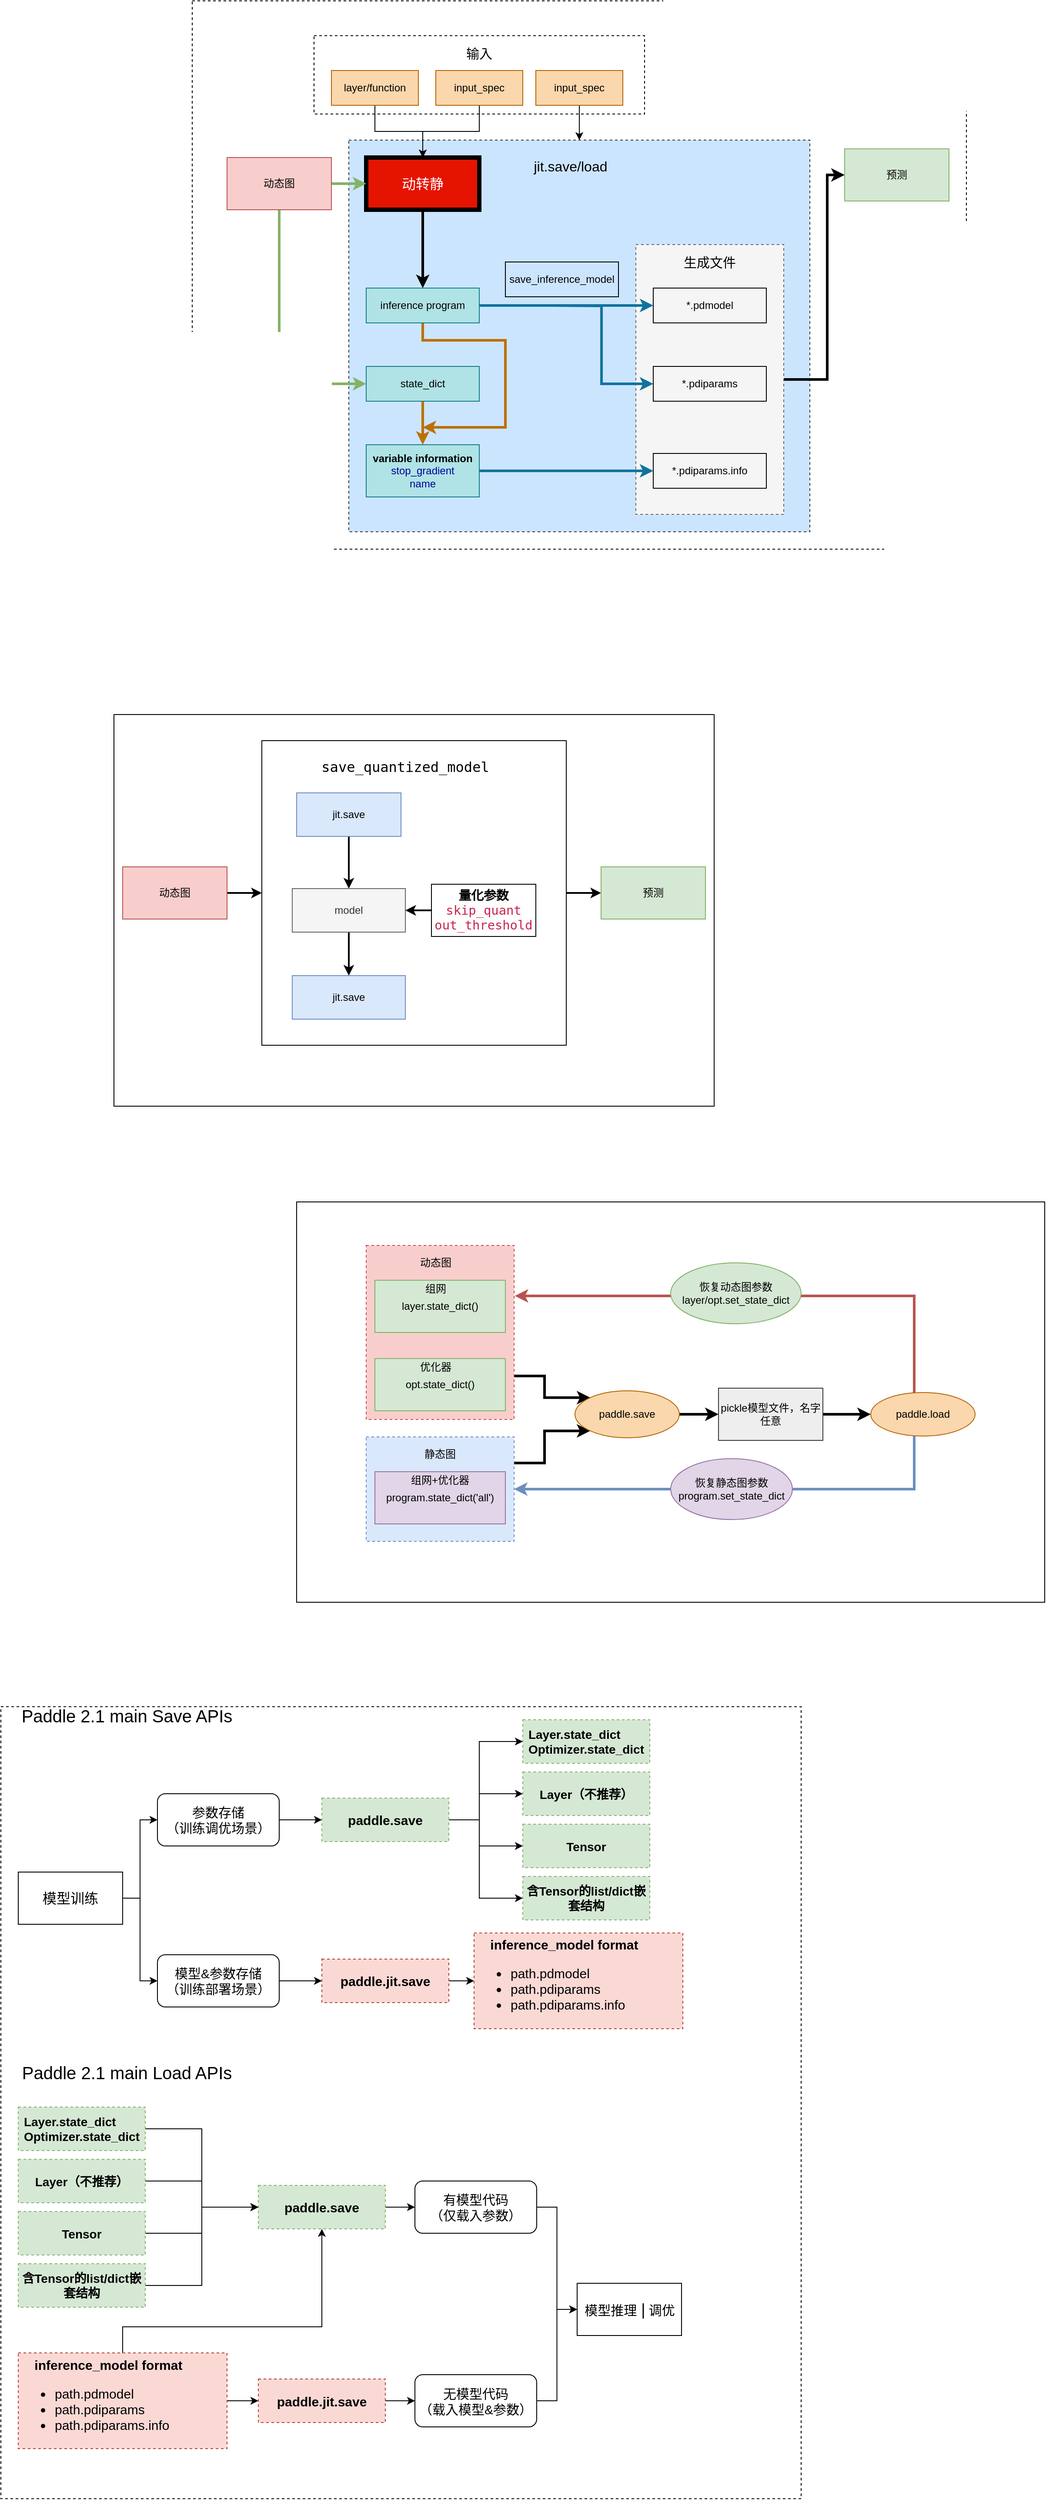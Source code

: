 <mxfile version="14.7.2" type="github">
  <diagram id="uEBJ2LFbih4l7-N4XgLi" name="Page-1">
    <mxGraphModel dx="2466" dy="1025" grid="1" gridSize="10" guides="1" tooltips="1" connect="1" arrows="1" fold="1" page="1" pageScale="1" pageWidth="827" pageHeight="1169" math="0" shadow="0">
      <root>
        <mxCell id="0" />
        <mxCell id="1" parent="0" />
        <mxCell id="V-hVtXNCJ0RljTgiBPyl-63" value="" style="rounded=0;whiteSpace=wrap;html=1;dashed=1;" vertex="1" parent="1">
          <mxGeometry x="-220" y="2090" width="920" height="910" as="geometry" />
        </mxCell>
        <mxCell id="vFZj6HboasWms6hBBT86-83" value="" style="rounded=0;whiteSpace=wrap;html=1;strokeWidth=1;" parent="1" vertex="1">
          <mxGeometry x="120" y="1510" width="860" height="460" as="geometry" />
        </mxCell>
        <mxCell id="vFZj6HboasWms6hBBT86-77" style="edgeStyle=orthogonalEdgeStyle;rounded=0;orthogonalLoop=1;jettySize=auto;html=1;entryX=0;entryY=0;entryDx=0;entryDy=0;strokeWidth=3;exitX=1;exitY=0.75;exitDx=0;exitDy=0;" parent="1" source="vFZj6HboasWms6hBBT86-63" target="vFZj6HboasWms6hBBT86-69" edge="1">
          <mxGeometry relative="1" as="geometry" />
        </mxCell>
        <mxCell id="vFZj6HboasWms6hBBT86-63" value="" style="rounded=0;whiteSpace=wrap;html=1;strokeColor=#b85450;strokeWidth=1;fillColor=#f8cecc;dashed=1;" parent="1" vertex="1">
          <mxGeometry x="200" y="1560" width="170" height="200" as="geometry" />
        </mxCell>
        <mxCell id="vFZj6HboasWms6hBBT86-81" style="edgeStyle=orthogonalEdgeStyle;rounded=0;orthogonalLoop=1;jettySize=auto;html=1;entryX=0;entryY=1;entryDx=0;entryDy=0;strokeWidth=3;exitX=1;exitY=0.25;exitDx=0;exitDy=0;" parent="1" source="vFZj6HboasWms6hBBT86-65" target="vFZj6HboasWms6hBBT86-69" edge="1">
          <mxGeometry relative="1" as="geometry" />
        </mxCell>
        <mxCell id="vFZj6HboasWms6hBBT86-65" value="" style="rounded=0;whiteSpace=wrap;html=1;strokeColor=#6c8ebf;strokeWidth=1;fillColor=#dae8fc;dashed=1;" parent="1" vertex="1">
          <mxGeometry x="200" y="1780" width="170" height="120" as="geometry" />
        </mxCell>
        <mxCell id="vFZj6HboasWms6hBBT86-53" value="" style="rounded=0;whiteSpace=wrap;html=1;strokeWidth=1;" parent="1" vertex="1">
          <mxGeometry x="-90" y="950" width="690" height="450" as="geometry" />
        </mxCell>
        <mxCell id="vFZj6HboasWms6hBBT86-52" style="edgeStyle=orthogonalEdgeStyle;rounded=0;orthogonalLoop=1;jettySize=auto;html=1;entryX=0;entryY=0.5;entryDx=0;entryDy=0;strokeWidth=2;" parent="1" source="vFZj6HboasWms6hBBT86-38" target="vFZj6HboasWms6hBBT86-50" edge="1">
          <mxGeometry relative="1" as="geometry" />
        </mxCell>
        <mxCell id="vFZj6HboasWms6hBBT86-38" value="" style="rounded=0;whiteSpace=wrap;html=1;" parent="1" vertex="1">
          <mxGeometry x="80" y="980" width="350" height="350" as="geometry" />
        </mxCell>
        <mxCell id="vFZj6HboasWms6hBBT86-36" value="" style="rounded=0;whiteSpace=wrap;html=1;dashed=1;strokeWidth=1;" parent="1" vertex="1">
          <mxGeometry y="130" width="890" height="630" as="geometry" />
        </mxCell>
        <mxCell id="vFZj6HboasWms6hBBT86-22" value="" style="rounded=0;whiteSpace=wrap;html=1;dashed=1;strokeWidth=1;fillColor=#cce5ff;strokeColor=#36393d;" parent="1" vertex="1">
          <mxGeometry x="180" y="290" width="530" height="450" as="geometry" />
        </mxCell>
        <mxCell id="vFZj6HboasWms6hBBT86-32" value="" style="rounded=0;whiteSpace=wrap;html=1;dashed=1;strokeWidth=1;fillColor=none;" parent="1" vertex="1">
          <mxGeometry x="140" y="170" width="380" height="90" as="geometry" />
        </mxCell>
        <mxCell id="vFZj6HboasWms6hBBT86-35" style="edgeStyle=orthogonalEdgeStyle;rounded=0;orthogonalLoop=1;jettySize=auto;html=1;entryX=0;entryY=0.5;entryDx=0;entryDy=0;strokeWidth=3;" parent="1" source="vFZj6HboasWms6hBBT86-20" target="vFZj6HboasWms6hBBT86-34" edge="1">
          <mxGeometry relative="1" as="geometry">
            <Array as="points">
              <mxPoint x="730" y="565" />
              <mxPoint x="730" y="330" />
            </Array>
          </mxGeometry>
        </mxCell>
        <mxCell id="vFZj6HboasWms6hBBT86-20" value="" style="rounded=0;whiteSpace=wrap;html=1;strokeWidth=1;fillColor=#f5f5f5;dashed=1;strokeColor=#666666;fontColor=#333333;" parent="1" vertex="1">
          <mxGeometry x="510" y="410" width="170" height="310" as="geometry" />
        </mxCell>
        <mxCell id="vFZj6HboasWms6hBBT86-19" style="edgeStyle=orthogonalEdgeStyle;rounded=0;orthogonalLoop=1;jettySize=auto;html=1;entryX=0.5;entryY=0;entryDx=0;entryDy=0;strokeWidth=3;" parent="1" source="vFZj6HboasWms6hBBT86-1" target="vFZj6HboasWms6hBBT86-3" edge="1">
          <mxGeometry relative="1" as="geometry" />
        </mxCell>
        <mxCell id="vFZj6HboasWms6hBBT86-1" value="&lt;font style=&quot;font-size: 16px&quot;&gt;动转静&lt;/font&gt;" style="rounded=0;whiteSpace=wrap;html=1;fillColor=#e51400;strokeWidth=5;fontColor=#ffffff;" parent="1" vertex="1">
          <mxGeometry x="200" y="310" width="130" height="60" as="geometry" />
        </mxCell>
        <mxCell id="vFZj6HboasWms6hBBT86-17" style="edgeStyle=orthogonalEdgeStyle;rounded=0;orthogonalLoop=1;jettySize=auto;html=1;entryX=0;entryY=0.5;entryDx=0;entryDy=0;fillColor=#d5e8d4;strokeColor=#82b366;strokeWidth=3;gradientColor=#97d077;" parent="1" source="vFZj6HboasWms6hBBT86-2" target="vFZj6HboasWms6hBBT86-1" edge="1">
          <mxGeometry relative="1" as="geometry" />
        </mxCell>
        <mxCell id="vFZj6HboasWms6hBBT86-18" style="edgeStyle=orthogonalEdgeStyle;rounded=0;orthogonalLoop=1;jettySize=auto;html=1;entryX=0;entryY=0.5;entryDx=0;entryDy=0;fillColor=#d5e8d4;strokeColor=#82b366;strokeWidth=3;gradientColor=#97d077;" parent="1" source="vFZj6HboasWms6hBBT86-2" target="vFZj6HboasWms6hBBT86-4" edge="1">
          <mxGeometry relative="1" as="geometry">
            <Array as="points">
              <mxPoint x="100" y="570" />
            </Array>
          </mxGeometry>
        </mxCell>
        <mxCell id="vFZj6HboasWms6hBBT86-2" value="动态图" style="rounded=0;whiteSpace=wrap;html=1;fillColor=#f8cecc;strokeColor=#b85450;" parent="1" vertex="1">
          <mxGeometry x="40" y="310" width="120" height="60" as="geometry" />
        </mxCell>
        <mxCell id="vFZj6HboasWms6hBBT86-10" style="edgeStyle=orthogonalEdgeStyle;rounded=0;orthogonalLoop=1;jettySize=auto;html=1;entryX=0;entryY=0.5;entryDx=0;entryDy=0;fillColor=#b1ddf0;strokeColor=#10739e;strokeWidth=3;" parent="1" source="vFZj6HboasWms6hBBT86-3" target="vFZj6HboasWms6hBBT86-7" edge="1">
          <mxGeometry relative="1" as="geometry" />
        </mxCell>
        <mxCell id="vFZj6HboasWms6hBBT86-16" style="edgeStyle=orthogonalEdgeStyle;rounded=0;orthogonalLoop=1;jettySize=auto;html=1;fillColor=#f0a30a;strokeColor=#BD7000;strokeWidth=3;" parent="1" source="vFZj6HboasWms6hBBT86-3" edge="1">
          <mxGeometry relative="1" as="geometry">
            <mxPoint x="265" y="620" as="targetPoint" />
            <Array as="points">
              <mxPoint x="265" y="520" />
              <mxPoint x="360" y="520" />
            </Array>
          </mxGeometry>
        </mxCell>
        <mxCell id="vFZj6HboasWms6hBBT86-3" value="inference program" style="rounded=0;whiteSpace=wrap;html=1;fillColor=#b0e3e6;strokeColor=#0e8088;" parent="1" vertex="1">
          <mxGeometry x="200" y="460" width="130" height="40" as="geometry" />
        </mxCell>
        <mxCell id="vFZj6HboasWms6hBBT86-11" style="edgeStyle=orthogonalEdgeStyle;rounded=0;orthogonalLoop=1;jettySize=auto;html=1;entryX=0;entryY=0.5;entryDx=0;entryDy=0;fillColor=#b1ddf0;strokeColor=#10739e;strokeWidth=3;" parent="1" target="vFZj6HboasWms6hBBT86-8" edge="1">
          <mxGeometry relative="1" as="geometry">
            <mxPoint x="410" y="480" as="sourcePoint" />
          </mxGeometry>
        </mxCell>
        <mxCell id="vFZj6HboasWms6hBBT86-14" style="edgeStyle=orthogonalEdgeStyle;rounded=0;orthogonalLoop=1;jettySize=auto;html=1;entryX=0.5;entryY=0;entryDx=0;entryDy=0;fillColor=#f0a30a;strokeColor=#BD7000;strokeWidth=3;" parent="1" source="vFZj6HboasWms6hBBT86-4" target="vFZj6HboasWms6hBBT86-5" edge="1">
          <mxGeometry relative="1" as="geometry" />
        </mxCell>
        <mxCell id="vFZj6HboasWms6hBBT86-4" value="state_dict" style="rounded=0;whiteSpace=wrap;html=1;fillColor=#b0e3e6;strokeColor=#0e8088;" parent="1" vertex="1">
          <mxGeometry x="200" y="550" width="130" height="40" as="geometry" />
        </mxCell>
        <mxCell id="vFZj6HboasWms6hBBT86-12" style="edgeStyle=orthogonalEdgeStyle;rounded=0;orthogonalLoop=1;jettySize=auto;html=1;entryX=0;entryY=0.5;entryDx=0;entryDy=0;fillColor=#b1ddf0;strokeColor=#10739e;strokeWidth=3;" parent="1" source="vFZj6HboasWms6hBBT86-5" target="vFZj6HboasWms6hBBT86-9" edge="1">
          <mxGeometry relative="1" as="geometry" />
        </mxCell>
        <mxCell id="vFZj6HboasWms6hBBT86-5" value="&lt;b&gt;variable information&lt;/b&gt;&lt;br&gt;&lt;font color=&quot;#000099&quot;&gt;stop_gradient&lt;br&gt;name&lt;/font&gt;" style="rounded=0;whiteSpace=wrap;html=1;fillColor=#b0e3e6;strokeColor=#0e8088;" parent="1" vertex="1">
          <mxGeometry x="200" y="640" width="130" height="60" as="geometry" />
        </mxCell>
        <mxCell id="vFZj6HboasWms6hBBT86-6" value="save_inference_model" style="rounded=0;whiteSpace=wrap;html=1;fillColor=none;" parent="1" vertex="1">
          <mxGeometry x="360" y="430" width="130" height="40" as="geometry" />
        </mxCell>
        <mxCell id="vFZj6HboasWms6hBBT86-7" value="*.pdmodel" style="rounded=0;whiteSpace=wrap;html=1;fillColor=none;" parent="1" vertex="1">
          <mxGeometry x="530" y="460" width="130" height="40" as="geometry" />
        </mxCell>
        <mxCell id="vFZj6HboasWms6hBBT86-8" value="*.pdiparams" style="rounded=0;whiteSpace=wrap;html=1;fillColor=none;" parent="1" vertex="1">
          <mxGeometry x="530" y="550" width="130" height="40" as="geometry" />
        </mxCell>
        <mxCell id="vFZj6HboasWms6hBBT86-9" value="*.pdiparams.info" style="rounded=0;whiteSpace=wrap;html=1;fillColor=none;" parent="1" vertex="1">
          <mxGeometry x="530" y="650" width="130" height="40" as="geometry" />
        </mxCell>
        <mxCell id="vFZj6HboasWms6hBBT86-21" value="&lt;font style=&quot;font-size: 15px&quot;&gt;生成文件&lt;/font&gt;" style="text;html=1;strokeColor=none;fillColor=none;align=center;verticalAlign=middle;whiteSpace=wrap;rounded=0;dashed=1;" parent="1" vertex="1">
          <mxGeometry x="560" y="420" width="70" height="20" as="geometry" />
        </mxCell>
        <mxCell id="vFZj6HboasWms6hBBT86-23" value="&lt;font style=&quot;font-size: 16px&quot;&gt;jit.save/load&lt;/font&gt;" style="text;html=1;strokeColor=none;fillColor=none;align=center;verticalAlign=middle;whiteSpace=wrap;rounded=0;dashed=1;" parent="1" vertex="1">
          <mxGeometry x="400" y="310" width="70" height="20" as="geometry" />
        </mxCell>
        <mxCell id="vFZj6HboasWms6hBBT86-28" style="edgeStyle=orthogonalEdgeStyle;rounded=0;orthogonalLoop=1;jettySize=auto;html=1;entryX=0.5;entryY=0;entryDx=0;entryDy=0;" parent="1" source="vFZj6HboasWms6hBBT86-24" target="vFZj6HboasWms6hBBT86-1" edge="1">
          <mxGeometry relative="1" as="geometry" />
        </mxCell>
        <mxCell id="vFZj6HboasWms6hBBT86-24" value="layer/function" style="rounded=0;whiteSpace=wrap;html=1;fillColor=#fad7ac;strokeColor=#b46504;" parent="1" vertex="1">
          <mxGeometry x="160" y="210" width="100" height="40" as="geometry" />
        </mxCell>
        <mxCell id="vFZj6HboasWms6hBBT86-31" style="edgeStyle=orthogonalEdgeStyle;rounded=0;orthogonalLoop=1;jettySize=auto;html=1;entryX=0.5;entryY=0;entryDx=0;entryDy=0;" parent="1" source="vFZj6HboasWms6hBBT86-25" target="vFZj6HboasWms6hBBT86-1" edge="1">
          <mxGeometry relative="1" as="geometry" />
        </mxCell>
        <mxCell id="vFZj6HboasWms6hBBT86-25" value="input_spec" style="rounded=0;whiteSpace=wrap;html=1;fillColor=#fad7ac;strokeColor=#b46504;" parent="1" vertex="1">
          <mxGeometry x="280" y="210" width="100" height="40" as="geometry" />
        </mxCell>
        <mxCell id="vFZj6HboasWms6hBBT86-30" style="edgeStyle=orthogonalEdgeStyle;rounded=0;orthogonalLoop=1;jettySize=auto;html=1;" parent="1" source="vFZj6HboasWms6hBBT86-26" target="vFZj6HboasWms6hBBT86-22" edge="1">
          <mxGeometry relative="1" as="geometry" />
        </mxCell>
        <mxCell id="vFZj6HboasWms6hBBT86-26" value="input_spec" style="rounded=0;whiteSpace=wrap;html=1;fillColor=#fad7ac;strokeColor=#b46504;" parent="1" vertex="1">
          <mxGeometry x="395" y="210" width="100" height="40" as="geometry" />
        </mxCell>
        <mxCell id="vFZj6HboasWms6hBBT86-33" value="&lt;font style=&quot;font-size: 15px&quot;&gt;输入&lt;/font&gt;" style="text;html=1;strokeColor=none;fillColor=none;align=center;verticalAlign=middle;whiteSpace=wrap;rounded=0;dashed=1;" parent="1" vertex="1">
          <mxGeometry x="295" y="180" width="70" height="20" as="geometry" />
        </mxCell>
        <mxCell id="vFZj6HboasWms6hBBT86-34" value="预测" style="rounded=0;whiteSpace=wrap;html=1;fillColor=#d5e8d4;strokeColor=#82b366;" parent="1" vertex="1">
          <mxGeometry x="750" y="300" width="120" height="60" as="geometry" />
        </mxCell>
        <mxCell id="vFZj6HboasWms6hBBT86-42" style="edgeStyle=orthogonalEdgeStyle;rounded=0;orthogonalLoop=1;jettySize=auto;html=1;entryX=0.5;entryY=0;entryDx=0;entryDy=0;strokeWidth=2;" parent="1" source="vFZj6HboasWms6hBBT86-39" target="vFZj6HboasWms6hBBT86-40" edge="1">
          <mxGeometry relative="1" as="geometry" />
        </mxCell>
        <mxCell id="vFZj6HboasWms6hBBT86-39" value="jit.save" style="rounded=0;whiteSpace=wrap;html=1;strokeWidth=1;fillColor=#dae8fc;strokeColor=#6c8ebf;" parent="1" vertex="1">
          <mxGeometry x="120" y="1040" width="120" height="50" as="geometry" />
        </mxCell>
        <mxCell id="vFZj6HboasWms6hBBT86-45" style="edgeStyle=orthogonalEdgeStyle;rounded=0;orthogonalLoop=1;jettySize=auto;html=1;entryX=0.5;entryY=0;entryDx=0;entryDy=0;strokeWidth=2;" parent="1" source="vFZj6HboasWms6hBBT86-40" target="vFZj6HboasWms6hBBT86-44" edge="1">
          <mxGeometry relative="1" as="geometry" />
        </mxCell>
        <mxCell id="vFZj6HboasWms6hBBT86-40" value="model" style="rounded=0;whiteSpace=wrap;html=1;strokeWidth=1;fillColor=#f5f5f5;strokeColor=#666666;fontColor=#333333;" parent="1" vertex="1">
          <mxGeometry x="115" y="1150" width="130" height="50" as="geometry" />
        </mxCell>
        <mxCell id="vFZj6HboasWms6hBBT86-43" style="edgeStyle=orthogonalEdgeStyle;rounded=0;orthogonalLoop=1;jettySize=auto;html=1;entryX=1;entryY=0.5;entryDx=0;entryDy=0;strokeWidth=2;" parent="1" source="vFZj6HboasWms6hBBT86-41" target="vFZj6HboasWms6hBBT86-40" edge="1">
          <mxGeometry relative="1" as="geometry" />
        </mxCell>
        <mxCell id="vFZj6HboasWms6hBBT86-41" value="&lt;span style=&quot;font-family: &amp;#34;source code pro&amp;#34; , monospace ; font-size: 14.4px ; text-align: left ; background-color: rgb(254 , 254 , 254)&quot;&gt;&lt;b&gt;量化参数&lt;/b&gt;&lt;br&gt;&lt;font color=&quot;#c7254e&quot;&gt;skip_quant&lt;/font&gt;&lt;br&gt;&lt;/span&gt;&lt;span style=&quot;color: rgb(199 , 37 , 78) ; font-family: &amp;#34;source code pro&amp;#34; , monospace ; font-size: 14.4px ; text-align: left ; background-color: rgb(254 , 254 , 254)&quot;&gt;out_threshold&lt;/span&gt;&lt;span style=&quot;color: rgb(199 , 37 , 78) ; font-family: &amp;#34;source code pro&amp;#34; , monospace ; font-size: 14.4px ; text-align: left ; background-color: rgb(254 , 254 , 254)&quot;&gt;&lt;br&gt;&lt;/span&gt;" style="rounded=0;whiteSpace=wrap;html=1;strokeWidth=1;fillColor=none;" parent="1" vertex="1">
          <mxGeometry x="275" y="1145" width="120" height="60" as="geometry" />
        </mxCell>
        <mxCell id="vFZj6HboasWms6hBBT86-44" value="jit.save" style="rounded=0;whiteSpace=wrap;html=1;strokeWidth=1;fillColor=#dae8fc;strokeColor=#6c8ebf;" parent="1" vertex="1">
          <mxGeometry x="115" y="1250" width="130" height="50" as="geometry" />
        </mxCell>
        <mxCell id="vFZj6HboasWms6hBBT86-46" value="&lt;span style=&quot;font-family: &amp;#34;source code pro&amp;#34; , monospace ; text-align: left ; background-color: rgb(254 , 254 , 254)&quot;&gt;&lt;font style=&quot;font-size: 16px&quot;&gt;save_quantized_model&lt;/font&gt;&lt;/span&gt;" style="text;html=1;strokeColor=none;fillColor=none;align=center;verticalAlign=middle;whiteSpace=wrap;rounded=0;" parent="1" vertex="1">
          <mxGeometry x="150" y="1000" width="190" height="20" as="geometry" />
        </mxCell>
        <mxCell id="vFZj6HboasWms6hBBT86-51" style="edgeStyle=orthogonalEdgeStyle;rounded=0;orthogonalLoop=1;jettySize=auto;html=1;entryX=0;entryY=0.5;entryDx=0;entryDy=0;strokeWidth=2;" parent="1" source="vFZj6HboasWms6hBBT86-48" target="vFZj6HboasWms6hBBT86-38" edge="1">
          <mxGeometry relative="1" as="geometry" />
        </mxCell>
        <mxCell id="vFZj6HboasWms6hBBT86-48" value="动态图" style="rounded=0;whiteSpace=wrap;html=1;fillColor=#f8cecc;strokeColor=#b85450;" parent="1" vertex="1">
          <mxGeometry x="-80" y="1125" width="120" height="60" as="geometry" />
        </mxCell>
        <mxCell id="vFZj6HboasWms6hBBT86-50" value="预测" style="rounded=0;whiteSpace=wrap;html=1;fillColor=#d5e8d4;strokeColor=#82b366;" parent="1" vertex="1">
          <mxGeometry x="470" y="1125" width="120" height="60" as="geometry" />
        </mxCell>
        <mxCell id="vFZj6HboasWms6hBBT86-55" value="layer.state_dict()" style="rounded=0;whiteSpace=wrap;html=1;strokeColor=#82b366;strokeWidth=1;fillColor=#d5e8d4;" parent="1" vertex="1">
          <mxGeometry x="210" y="1600" width="150" height="60" as="geometry" />
        </mxCell>
        <mxCell id="vFZj6HboasWms6hBBT86-56" value="组网" style="text;html=1;strokeColor=none;fillColor=none;align=center;verticalAlign=middle;whiteSpace=wrap;rounded=0;" parent="1" vertex="1">
          <mxGeometry x="260" y="1600" width="40" height="20" as="geometry" />
        </mxCell>
        <mxCell id="vFZj6HboasWms6hBBT86-57" value="opt.state_dict()" style="rounded=0;whiteSpace=wrap;html=1;strokeColor=#82b366;strokeWidth=1;fillColor=#d5e8d4;" parent="1" vertex="1">
          <mxGeometry x="210" y="1690" width="150" height="60" as="geometry" />
        </mxCell>
        <mxCell id="vFZj6HboasWms6hBBT86-58" value="优化器" style="text;html=1;strokeColor=none;fillColor=none;align=center;verticalAlign=middle;whiteSpace=wrap;rounded=0;" parent="1" vertex="1">
          <mxGeometry x="260" y="1690" width="40" height="20" as="geometry" />
        </mxCell>
        <mxCell id="vFZj6HboasWms6hBBT86-60" value="program.state_dict(&#39;all&#39;)" style="rounded=0;whiteSpace=wrap;html=1;strokeColor=#9673a6;strokeWidth=1;fillColor=#e1d5e7;" parent="1" vertex="1">
          <mxGeometry x="210" y="1820" width="150" height="60" as="geometry" />
        </mxCell>
        <mxCell id="vFZj6HboasWms6hBBT86-61" value="组网+优化器" style="text;html=1;strokeColor=none;fillColor=none;align=center;verticalAlign=middle;whiteSpace=wrap;rounded=0;" parent="1" vertex="1">
          <mxGeometry x="240" y="1820" width="90" height="20" as="geometry" />
        </mxCell>
        <mxCell id="vFZj6HboasWms6hBBT86-64" value="动态图" style="text;html=1;strokeColor=none;fillColor=none;align=center;verticalAlign=middle;whiteSpace=wrap;rounded=0;dashed=1;" parent="1" vertex="1">
          <mxGeometry x="260" y="1570" width="40" height="20" as="geometry" />
        </mxCell>
        <mxCell id="vFZj6HboasWms6hBBT86-67" value="静态图" style="text;html=1;strokeColor=none;fillColor=none;align=center;verticalAlign=middle;whiteSpace=wrap;rounded=0;dashed=1;" parent="1" vertex="1">
          <mxGeometry x="265" y="1790" width="40" height="20" as="geometry" />
        </mxCell>
        <mxCell id="vFZj6HboasWms6hBBT86-78" style="edgeStyle=orthogonalEdgeStyle;rounded=0;orthogonalLoop=1;jettySize=auto;html=1;entryX=0;entryY=0.5;entryDx=0;entryDy=0;strokeWidth=3;" parent="1" source="vFZj6HboasWms6hBBT86-69" target="vFZj6HboasWms6hBBT86-70" edge="1">
          <mxGeometry relative="1" as="geometry" />
        </mxCell>
        <mxCell id="vFZj6HboasWms6hBBT86-69" value="paddle.save" style="ellipse;whiteSpace=wrap;html=1;strokeWidth=1;fillColor=#fad7ac;strokeColor=#b46504;" parent="1" vertex="1">
          <mxGeometry x="440" y="1727" width="120" height="54" as="geometry" />
        </mxCell>
        <mxCell id="vFZj6HboasWms6hBBT86-79" style="edgeStyle=orthogonalEdgeStyle;rounded=0;orthogonalLoop=1;jettySize=auto;html=1;entryX=0;entryY=0.5;entryDx=0;entryDy=0;strokeWidth=3;" parent="1" source="vFZj6HboasWms6hBBT86-70" target="vFZj6HboasWms6hBBT86-71" edge="1">
          <mxGeometry relative="1" as="geometry" />
        </mxCell>
        <mxCell id="vFZj6HboasWms6hBBT86-70" value="pickle模型文件，名字任意" style="rounded=0;whiteSpace=wrap;html=1;strokeWidth=1;fillColor=#eeeeee;strokeColor=#36393d;" parent="1" vertex="1">
          <mxGeometry x="605" y="1724" width="120" height="60" as="geometry" />
        </mxCell>
        <mxCell id="vFZj6HboasWms6hBBT86-72" style="edgeStyle=orthogonalEdgeStyle;rounded=0;orthogonalLoop=1;jettySize=auto;html=1;entryX=1.005;entryY=0.29;entryDx=0;entryDy=0;entryPerimeter=0;strokeWidth=3;fillColor=#f8cecc;strokeColor=#b85450;" parent="1" source="vFZj6HboasWms6hBBT86-71" target="vFZj6HboasWms6hBBT86-63" edge="1">
          <mxGeometry relative="1" as="geometry">
            <Array as="points">
              <mxPoint x="830" y="1618" />
            </Array>
          </mxGeometry>
        </mxCell>
        <mxCell id="vFZj6HboasWms6hBBT86-73" style="edgeStyle=orthogonalEdgeStyle;rounded=0;orthogonalLoop=1;jettySize=auto;html=1;strokeWidth=3;entryX=1;entryY=0.5;entryDx=0;entryDy=0;fillColor=#dae8fc;strokeColor=#6c8ebf;" parent="1" source="vFZj6HboasWms6hBBT86-71" target="vFZj6HboasWms6hBBT86-65" edge="1">
          <mxGeometry relative="1" as="geometry">
            <mxPoint x="380" y="1850" as="targetPoint" />
            <Array as="points">
              <mxPoint x="830" y="1840" />
            </Array>
          </mxGeometry>
        </mxCell>
        <mxCell id="vFZj6HboasWms6hBBT86-71" value="paddle.load" style="ellipse;whiteSpace=wrap;html=1;strokeWidth=1;fillColor=#fad7ac;strokeColor=#b46504;" parent="1" vertex="1">
          <mxGeometry x="780" y="1729" width="120" height="50" as="geometry" />
        </mxCell>
        <mxCell id="vFZj6HboasWms6hBBT86-74" value="恢复动态图参数layer/opt.set_state_dict" style="ellipse;whiteSpace=wrap;html=1;strokeWidth=1;fillColor=#d5e8d4;strokeColor=#82b366;" parent="1" vertex="1">
          <mxGeometry x="550" y="1580" width="150" height="70" as="geometry" />
        </mxCell>
        <mxCell id="vFZj6HboasWms6hBBT86-75" value="恢复静态图参数program.set_state_dict" style="ellipse;whiteSpace=wrap;html=1;strokeWidth=1;fillColor=#e1d5e7;strokeColor=#9673a6;" parent="1" vertex="1">
          <mxGeometry x="550" y="1805" width="140" height="70" as="geometry" />
        </mxCell>
        <mxCell id="V-hVtXNCJ0RljTgiBPyl-16" style="edgeStyle=orthogonalEdgeStyle;rounded=0;orthogonalLoop=1;jettySize=auto;html=1;entryX=0;entryY=0.5;entryDx=0;entryDy=0;" edge="1" parent="1" source="V-hVtXNCJ0RljTgiBPyl-1" target="V-hVtXNCJ0RljTgiBPyl-2">
          <mxGeometry relative="1" as="geometry" />
        </mxCell>
        <mxCell id="V-hVtXNCJ0RljTgiBPyl-17" style="edgeStyle=orthogonalEdgeStyle;rounded=0;orthogonalLoop=1;jettySize=auto;html=1;entryX=0;entryY=0.5;entryDx=0;entryDy=0;" edge="1" parent="1" source="V-hVtXNCJ0RljTgiBPyl-1" target="V-hVtXNCJ0RljTgiBPyl-3">
          <mxGeometry relative="1" as="geometry" />
        </mxCell>
        <mxCell id="V-hVtXNCJ0RljTgiBPyl-1" value="&lt;font style=&quot;font-size: 16px&quot;&gt;模型训练&lt;/font&gt;" style="rounded=0;whiteSpace=wrap;html=1;" vertex="1" parent="1">
          <mxGeometry x="-200" y="2280" width="120" height="60" as="geometry" />
        </mxCell>
        <mxCell id="V-hVtXNCJ0RljTgiBPyl-11" style="edgeStyle=orthogonalEdgeStyle;rounded=0;orthogonalLoop=1;jettySize=auto;html=1;entryX=0;entryY=0.5;entryDx=0;entryDy=0;" edge="1" parent="1" source="V-hVtXNCJ0RljTgiBPyl-2" target="V-hVtXNCJ0RljTgiBPyl-4">
          <mxGeometry relative="1" as="geometry" />
        </mxCell>
        <mxCell id="V-hVtXNCJ0RljTgiBPyl-2" value="&lt;font style=&quot;font-size: 15px&quot;&gt;参数存储&lt;br&gt;（训练调优场景）&lt;/font&gt;" style="rounded=1;whiteSpace=wrap;html=1;" vertex="1" parent="1">
          <mxGeometry x="-40" y="2190" width="140" height="60" as="geometry" />
        </mxCell>
        <mxCell id="V-hVtXNCJ0RljTgiBPyl-18" style="edgeStyle=orthogonalEdgeStyle;rounded=0;orthogonalLoop=1;jettySize=auto;html=1;entryX=0;entryY=0.5;entryDx=0;entryDy=0;" edge="1" parent="1" source="V-hVtXNCJ0RljTgiBPyl-3" target="V-hVtXNCJ0RljTgiBPyl-5">
          <mxGeometry relative="1" as="geometry" />
        </mxCell>
        <mxCell id="V-hVtXNCJ0RljTgiBPyl-3" value="&lt;font style=&quot;font-size: 15px&quot;&gt;模型&amp;amp;参数存储&lt;br&gt;（训练部署场景）&lt;/font&gt;" style="rounded=1;whiteSpace=wrap;html=1;" vertex="1" parent="1">
          <mxGeometry x="-40" y="2375" width="140" height="60" as="geometry" />
        </mxCell>
        <mxCell id="V-hVtXNCJ0RljTgiBPyl-12" style="edgeStyle=orthogonalEdgeStyle;rounded=0;orthogonalLoop=1;jettySize=auto;html=1;entryX=0;entryY=0.5;entryDx=0;entryDy=0;" edge="1" parent="1" source="V-hVtXNCJ0RljTgiBPyl-4" target="V-hVtXNCJ0RljTgiBPyl-7">
          <mxGeometry relative="1" as="geometry">
            <Array as="points">
              <mxPoint x="330" y="2220" />
              <mxPoint x="330" y="2190" />
            </Array>
          </mxGeometry>
        </mxCell>
        <mxCell id="V-hVtXNCJ0RljTgiBPyl-13" style="edgeStyle=orthogonalEdgeStyle;rounded=0;orthogonalLoop=1;jettySize=auto;html=1;entryX=0;entryY=0.5;entryDx=0;entryDy=0;" edge="1" parent="1" source="V-hVtXNCJ0RljTgiBPyl-4" target="V-hVtXNCJ0RljTgiBPyl-6">
          <mxGeometry relative="1" as="geometry">
            <Array as="points">
              <mxPoint x="330" y="2220" />
              <mxPoint x="330" y="2130" />
            </Array>
          </mxGeometry>
        </mxCell>
        <mxCell id="V-hVtXNCJ0RljTgiBPyl-14" style="edgeStyle=orthogonalEdgeStyle;rounded=0;orthogonalLoop=1;jettySize=auto;html=1;entryX=0;entryY=0.5;entryDx=0;entryDy=0;" edge="1" parent="1" source="V-hVtXNCJ0RljTgiBPyl-4" target="V-hVtXNCJ0RljTgiBPyl-8">
          <mxGeometry relative="1" as="geometry">
            <Array as="points">
              <mxPoint x="330" y="2220" />
              <mxPoint x="330" y="2250" />
            </Array>
          </mxGeometry>
        </mxCell>
        <mxCell id="V-hVtXNCJ0RljTgiBPyl-15" style="edgeStyle=orthogonalEdgeStyle;rounded=0;orthogonalLoop=1;jettySize=auto;html=1;entryX=0;entryY=0.5;entryDx=0;entryDy=0;" edge="1" parent="1" source="V-hVtXNCJ0RljTgiBPyl-4" target="V-hVtXNCJ0RljTgiBPyl-9">
          <mxGeometry relative="1" as="geometry">
            <Array as="points">
              <mxPoint x="330" y="2220" />
              <mxPoint x="330" y="2310" />
            </Array>
          </mxGeometry>
        </mxCell>
        <mxCell id="V-hVtXNCJ0RljTgiBPyl-4" value="&lt;b&gt;&lt;font style=&quot;font-size: 15px&quot;&gt;paddle.save&lt;/font&gt;&lt;/b&gt;" style="rounded=0;whiteSpace=wrap;html=1;dashed=1;fillColor=#d5e8d4;strokeColor=#82b366;" vertex="1" parent="1">
          <mxGeometry x="149" y="2195" width="146" height="50" as="geometry" />
        </mxCell>
        <mxCell id="V-hVtXNCJ0RljTgiBPyl-20" style="edgeStyle=orthogonalEdgeStyle;rounded=0;orthogonalLoop=1;jettySize=auto;html=1;entryX=0;entryY=0.5;entryDx=0;entryDy=0;" edge="1" parent="1" source="V-hVtXNCJ0RljTgiBPyl-5" target="V-hVtXNCJ0RljTgiBPyl-10">
          <mxGeometry relative="1" as="geometry" />
        </mxCell>
        <mxCell id="V-hVtXNCJ0RljTgiBPyl-5" value="&lt;b&gt;&lt;font style=&quot;font-size: 15px&quot;&gt;paddle.jit.save&lt;/font&gt;&lt;/b&gt;" style="rounded=0;whiteSpace=wrap;html=1;dashed=1;fillColor=#fad9d5;strokeColor=#ae4132;" vertex="1" parent="1">
          <mxGeometry x="149" y="2380" width="146" height="50" as="geometry" />
        </mxCell>
        <mxCell id="V-hVtXNCJ0RljTgiBPyl-6" value="&lt;div style=&quot;text-align: left ; font-size: 14px&quot;&gt;&lt;b&gt;&lt;font style=&quot;font-size: 14px&quot;&gt;Layer.state_dict&lt;/font&gt;&lt;/b&gt;&lt;/div&gt;&lt;b style=&quot;font-size: 14px&quot;&gt;&lt;div style=&quot;text-align: left&quot;&gt;&lt;b&gt;&lt;font style=&quot;font-size: 14px&quot;&gt;Optimizer.state_dict&lt;/font&gt;&lt;/b&gt;&lt;/div&gt;&lt;/b&gt;" style="rounded=0;whiteSpace=wrap;html=1;dashed=1;fillColor=#d5e8d4;strokeColor=#82b366;" vertex="1" parent="1">
          <mxGeometry x="380" y="2105" width="146" height="50" as="geometry" />
        </mxCell>
        <mxCell id="V-hVtXNCJ0RljTgiBPyl-7" value="&lt;b&gt;&lt;font style=&quot;font-size: 14px&quot;&gt;Layer（不推荐）&lt;/font&gt;&lt;/b&gt;&lt;b&gt;&lt;font style=&quot;font-size: 15px&quot;&gt;&lt;br&gt;&lt;/font&gt;&lt;/b&gt;" style="rounded=0;whiteSpace=wrap;html=1;dashed=1;fillColor=#d5e8d4;strokeColor=#82b366;" vertex="1" parent="1">
          <mxGeometry x="380" y="2165" width="146" height="50" as="geometry" />
        </mxCell>
        <mxCell id="V-hVtXNCJ0RljTgiBPyl-8" value="&lt;b&gt;&lt;font style=&quot;font-size: 14px&quot;&gt;Tensor&lt;/font&gt;&lt;/b&gt;&lt;b&gt;&lt;font style=&quot;font-size: 15px&quot;&gt;&lt;br&gt;&lt;/font&gt;&lt;/b&gt;" style="rounded=0;whiteSpace=wrap;html=1;dashed=1;fillColor=#d5e8d4;strokeColor=#82b366;" vertex="1" parent="1">
          <mxGeometry x="380" y="2225" width="146" height="50" as="geometry" />
        </mxCell>
        <mxCell id="V-hVtXNCJ0RljTgiBPyl-9" value="&lt;b&gt;&lt;font&gt;&lt;font style=&quot;font-size: 14px&quot;&gt;含Tensor的list/dict嵌套结构&lt;/font&gt;&lt;br&gt;&lt;/font&gt;&lt;/b&gt;" style="rounded=0;whiteSpace=wrap;html=1;dashed=1;fillColor=#d5e8d4;strokeColor=#82b366;" vertex="1" parent="1">
          <mxGeometry x="380" y="2285" width="146" height="50" as="geometry" />
        </mxCell>
        <mxCell id="V-hVtXNCJ0RljTgiBPyl-10" value="&lt;div style=&quot;text-align: center&quot;&gt;&lt;b style=&quot;font-size: 15px&quot;&gt;&amp;nbsp; &amp;nbsp; inference_model format&lt;/b&gt;&lt;/div&gt;&lt;font style=&quot;font-size: 15px&quot;&gt;&lt;div&gt;&lt;ul&gt;&lt;li&gt;&lt;span&gt;path.pdmodel&lt;/span&gt;&lt;/li&gt;&lt;li&gt;&lt;span&gt;path.pdiparams&lt;/span&gt;&lt;/li&gt;&lt;li&gt;&lt;span&gt;path.pdiparams.info&lt;/span&gt;&lt;/li&gt;&lt;/ul&gt;&lt;/div&gt;&lt;/font&gt;" style="rounded=0;whiteSpace=wrap;html=1;dashed=1;align=left;fillColor=#fad9d5;strokeColor=#ae4132;" vertex="1" parent="1">
          <mxGeometry x="324" y="2350" width="240" height="110" as="geometry" />
        </mxCell>
        <mxCell id="V-hVtXNCJ0RljTgiBPyl-23" value="&lt;font style=&quot;font-size: 15px&quot;&gt;模型推理&lt;/font&gt;&lt;font style=&quot;font-size: 18px&quot;&gt; |&lt;/font&gt;&lt;font style=&quot;font-size: 15px&quot;&gt; 调优&lt;/font&gt;" style="rounded=0;whiteSpace=wrap;html=1;" vertex="1" parent="1">
          <mxGeometry x="442.5" y="2752.5" width="120" height="60" as="geometry" />
        </mxCell>
        <mxCell id="V-hVtXNCJ0RljTgiBPyl-60" style="edgeStyle=orthogonalEdgeStyle;rounded=0;orthogonalLoop=1;jettySize=auto;html=1;entryX=0;entryY=0.5;entryDx=0;entryDy=0;" edge="1" parent="1" source="V-hVtXNCJ0RljTgiBPyl-25" target="V-hVtXNCJ0RljTgiBPyl-23">
          <mxGeometry relative="1" as="geometry" />
        </mxCell>
        <mxCell id="V-hVtXNCJ0RljTgiBPyl-25" value="&lt;font style=&quot;font-size: 15px&quot;&gt;有模型代码&lt;br&gt;（仅载入参数）&lt;/font&gt;" style="rounded=1;whiteSpace=wrap;html=1;" vertex="1" parent="1">
          <mxGeometry x="256" y="2635" width="140" height="60" as="geometry" />
        </mxCell>
        <mxCell id="V-hVtXNCJ0RljTgiBPyl-61" style="edgeStyle=orthogonalEdgeStyle;rounded=0;orthogonalLoop=1;jettySize=auto;html=1;entryX=0;entryY=0.5;entryDx=0;entryDy=0;" edge="1" parent="1" source="V-hVtXNCJ0RljTgiBPyl-27" target="V-hVtXNCJ0RljTgiBPyl-23">
          <mxGeometry relative="1" as="geometry" />
        </mxCell>
        <mxCell id="V-hVtXNCJ0RljTgiBPyl-27" value="&lt;font style=&quot;font-size: 15px&quot;&gt;无模型代码&lt;br&gt;（载入模型&amp;amp;参数）&lt;/font&gt;" style="rounded=1;whiteSpace=wrap;html=1;" vertex="1" parent="1">
          <mxGeometry x="256" y="2857.5" width="140" height="60" as="geometry" />
        </mxCell>
        <mxCell id="V-hVtXNCJ0RljTgiBPyl-59" style="edgeStyle=orthogonalEdgeStyle;rounded=0;orthogonalLoop=1;jettySize=auto;html=1;entryX=0;entryY=0.5;entryDx=0;entryDy=0;" edge="1" parent="1" source="V-hVtXNCJ0RljTgiBPyl-32" target="V-hVtXNCJ0RljTgiBPyl-25">
          <mxGeometry relative="1" as="geometry" />
        </mxCell>
        <mxCell id="V-hVtXNCJ0RljTgiBPyl-32" value="&lt;b&gt;&lt;font style=&quot;font-size: 15px&quot;&gt;paddle.save&lt;/font&gt;&lt;/b&gt;" style="rounded=0;whiteSpace=wrap;html=1;dashed=1;fillColor=#d5e8d4;strokeColor=#82b366;" vertex="1" parent="1">
          <mxGeometry x="76" y="2640" width="146" height="50" as="geometry" />
        </mxCell>
        <mxCell id="V-hVtXNCJ0RljTgiBPyl-58" style="edgeStyle=orthogonalEdgeStyle;rounded=0;orthogonalLoop=1;jettySize=auto;html=1;entryX=0;entryY=0.5;entryDx=0;entryDy=0;" edge="1" parent="1" source="V-hVtXNCJ0RljTgiBPyl-34" target="V-hVtXNCJ0RljTgiBPyl-27">
          <mxGeometry relative="1" as="geometry" />
        </mxCell>
        <mxCell id="V-hVtXNCJ0RljTgiBPyl-34" value="&lt;b&gt;&lt;font style=&quot;font-size: 15px&quot;&gt;paddle.jit.save&lt;/font&gt;&lt;/b&gt;" style="rounded=0;whiteSpace=wrap;html=1;dashed=1;fillColor=#fad9d5;strokeColor=#ae4132;" vertex="1" parent="1">
          <mxGeometry x="76" y="2862.5" width="146" height="50" as="geometry" />
        </mxCell>
        <mxCell id="V-hVtXNCJ0RljTgiBPyl-53" style="edgeStyle=orthogonalEdgeStyle;rounded=0;orthogonalLoop=1;jettySize=auto;html=1;entryX=0;entryY=0.5;entryDx=0;entryDy=0;" edge="1" parent="1" source="V-hVtXNCJ0RljTgiBPyl-35" target="V-hVtXNCJ0RljTgiBPyl-32">
          <mxGeometry relative="1" as="geometry" />
        </mxCell>
        <mxCell id="V-hVtXNCJ0RljTgiBPyl-35" value="&lt;div style=&quot;text-align: left ; font-size: 14px&quot;&gt;&lt;b&gt;&lt;font style=&quot;font-size: 14px&quot;&gt;Layer.state_dict&lt;/font&gt;&lt;/b&gt;&lt;/div&gt;&lt;b style=&quot;font-size: 14px&quot;&gt;&lt;div style=&quot;text-align: left&quot;&gt;&lt;b&gt;&lt;font style=&quot;font-size: 14px&quot;&gt;Optimizer.state_dict&lt;/font&gt;&lt;/b&gt;&lt;/div&gt;&lt;/b&gt;" style="rounded=0;whiteSpace=wrap;html=1;dashed=1;fillColor=#d5e8d4;strokeColor=#82b366;" vertex="1" parent="1">
          <mxGeometry x="-200" y="2550" width="146" height="50" as="geometry" />
        </mxCell>
        <mxCell id="V-hVtXNCJ0RljTgiBPyl-54" style="edgeStyle=orthogonalEdgeStyle;rounded=0;orthogonalLoop=1;jettySize=auto;html=1;entryX=0;entryY=0.5;entryDx=0;entryDy=0;" edge="1" parent="1" source="V-hVtXNCJ0RljTgiBPyl-36" target="V-hVtXNCJ0RljTgiBPyl-32">
          <mxGeometry relative="1" as="geometry" />
        </mxCell>
        <mxCell id="V-hVtXNCJ0RljTgiBPyl-36" value="&lt;b&gt;&lt;font style=&quot;font-size: 14px&quot;&gt;Layer（不推荐）&lt;/font&gt;&lt;/b&gt;&lt;b&gt;&lt;font style=&quot;font-size: 15px&quot;&gt;&lt;br&gt;&lt;/font&gt;&lt;/b&gt;" style="rounded=0;whiteSpace=wrap;html=1;dashed=1;fillColor=#d5e8d4;strokeColor=#82b366;" vertex="1" parent="1">
          <mxGeometry x="-200" y="2610" width="146" height="50" as="geometry" />
        </mxCell>
        <mxCell id="V-hVtXNCJ0RljTgiBPyl-55" style="edgeStyle=orthogonalEdgeStyle;rounded=0;orthogonalLoop=1;jettySize=auto;html=1;entryX=0;entryY=0.5;entryDx=0;entryDy=0;" edge="1" parent="1" source="V-hVtXNCJ0RljTgiBPyl-37" target="V-hVtXNCJ0RljTgiBPyl-32">
          <mxGeometry relative="1" as="geometry" />
        </mxCell>
        <mxCell id="V-hVtXNCJ0RljTgiBPyl-37" value="&lt;b&gt;&lt;font style=&quot;font-size: 14px&quot;&gt;Tensor&lt;/font&gt;&lt;/b&gt;&lt;b&gt;&lt;font style=&quot;font-size: 15px&quot;&gt;&lt;br&gt;&lt;/font&gt;&lt;/b&gt;" style="rounded=0;whiteSpace=wrap;html=1;dashed=1;fillColor=#d5e8d4;strokeColor=#82b366;" vertex="1" parent="1">
          <mxGeometry x="-200" y="2670" width="146" height="50" as="geometry" />
        </mxCell>
        <mxCell id="V-hVtXNCJ0RljTgiBPyl-56" style="edgeStyle=orthogonalEdgeStyle;rounded=0;orthogonalLoop=1;jettySize=auto;html=1;entryX=0;entryY=0.5;entryDx=0;entryDy=0;" edge="1" parent="1" source="V-hVtXNCJ0RljTgiBPyl-38" target="V-hVtXNCJ0RljTgiBPyl-32">
          <mxGeometry relative="1" as="geometry" />
        </mxCell>
        <mxCell id="V-hVtXNCJ0RljTgiBPyl-38" value="&lt;b&gt;&lt;font&gt;&lt;font style=&quot;font-size: 14px&quot;&gt;含Tensor的list/dict嵌套结构&lt;/font&gt;&lt;br&gt;&lt;/font&gt;&lt;/b&gt;" style="rounded=0;whiteSpace=wrap;html=1;dashed=1;fillColor=#d5e8d4;strokeColor=#82b366;" vertex="1" parent="1">
          <mxGeometry x="-200" y="2730" width="146" height="50" as="geometry" />
        </mxCell>
        <mxCell id="V-hVtXNCJ0RljTgiBPyl-57" style="edgeStyle=orthogonalEdgeStyle;rounded=0;orthogonalLoop=1;jettySize=auto;html=1;entryX=0;entryY=0.5;entryDx=0;entryDy=0;" edge="1" parent="1" source="V-hVtXNCJ0RljTgiBPyl-39" target="V-hVtXNCJ0RljTgiBPyl-34">
          <mxGeometry relative="1" as="geometry" />
        </mxCell>
        <mxCell id="V-hVtXNCJ0RljTgiBPyl-62" style="edgeStyle=orthogonalEdgeStyle;rounded=0;orthogonalLoop=1;jettySize=auto;html=1;entryX=0.5;entryY=1;entryDx=0;entryDy=0;" edge="1" parent="1" source="V-hVtXNCJ0RljTgiBPyl-39" target="V-hVtXNCJ0RljTgiBPyl-32">
          <mxGeometry relative="1" as="geometry">
            <Array as="points">
              <mxPoint x="-80" y="2802.5" />
              <mxPoint x="149" y="2802.5" />
            </Array>
          </mxGeometry>
        </mxCell>
        <mxCell id="V-hVtXNCJ0RljTgiBPyl-39" value="&lt;div style=&quot;text-align: center&quot;&gt;&lt;b style=&quot;font-size: 15px&quot;&gt;&amp;nbsp; &amp;nbsp; inference_model format&lt;/b&gt;&lt;/div&gt;&lt;font style=&quot;font-size: 15px&quot;&gt;&lt;div&gt;&lt;ul&gt;&lt;li&gt;&lt;span&gt;path.pdmodel&lt;/span&gt;&lt;/li&gt;&lt;li&gt;&lt;span&gt;path.pdiparams&lt;/span&gt;&lt;/li&gt;&lt;li&gt;&lt;span&gt;path.pdiparams.info&lt;/span&gt;&lt;/li&gt;&lt;/ul&gt;&lt;/div&gt;&lt;/font&gt;" style="rounded=0;whiteSpace=wrap;html=1;dashed=1;align=left;fillColor=#fad9d5;strokeColor=#ae4132;" vertex="1" parent="1">
          <mxGeometry x="-200" y="2832.5" width="240" height="110" as="geometry" />
        </mxCell>
        <mxCell id="V-hVtXNCJ0RljTgiBPyl-64" value="&lt;font style=&quot;font-size: 20px&quot;&gt;Paddle 2.1 main Load APIs&lt;/font&gt;" style="text;html=1;strokeColor=none;fillColor=none;align=center;verticalAlign=middle;whiteSpace=wrap;rounded=0;dashed=1;" vertex="1" parent="1">
          <mxGeometry x="-200" y="2500" width="250" height="20" as="geometry" />
        </mxCell>
        <mxCell id="V-hVtXNCJ0RljTgiBPyl-65" value="&lt;font style=&quot;font-size: 20px&quot;&gt;Paddle 2.1 main Save APIs&lt;/font&gt;" style="text;html=1;strokeColor=none;fillColor=none;align=center;verticalAlign=middle;whiteSpace=wrap;rounded=0;dashed=1;" vertex="1" parent="1">
          <mxGeometry x="-200" y="2090" width="250" height="20" as="geometry" />
        </mxCell>
      </root>
    </mxGraphModel>
  </diagram>
</mxfile>
